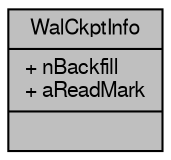 digraph "WalCkptInfo"
{
  edge [fontname="FreeSans",fontsize="10",labelfontname="FreeSans",labelfontsize="10"];
  node [fontname="FreeSans",fontsize="10",shape=record];
  Node1 [label="{WalCkptInfo\n|+ nBackfill\l+ aReadMark\l|}",height=0.2,width=0.4,color="black", fillcolor="grey75", style="filled", fontcolor="black"];
}
